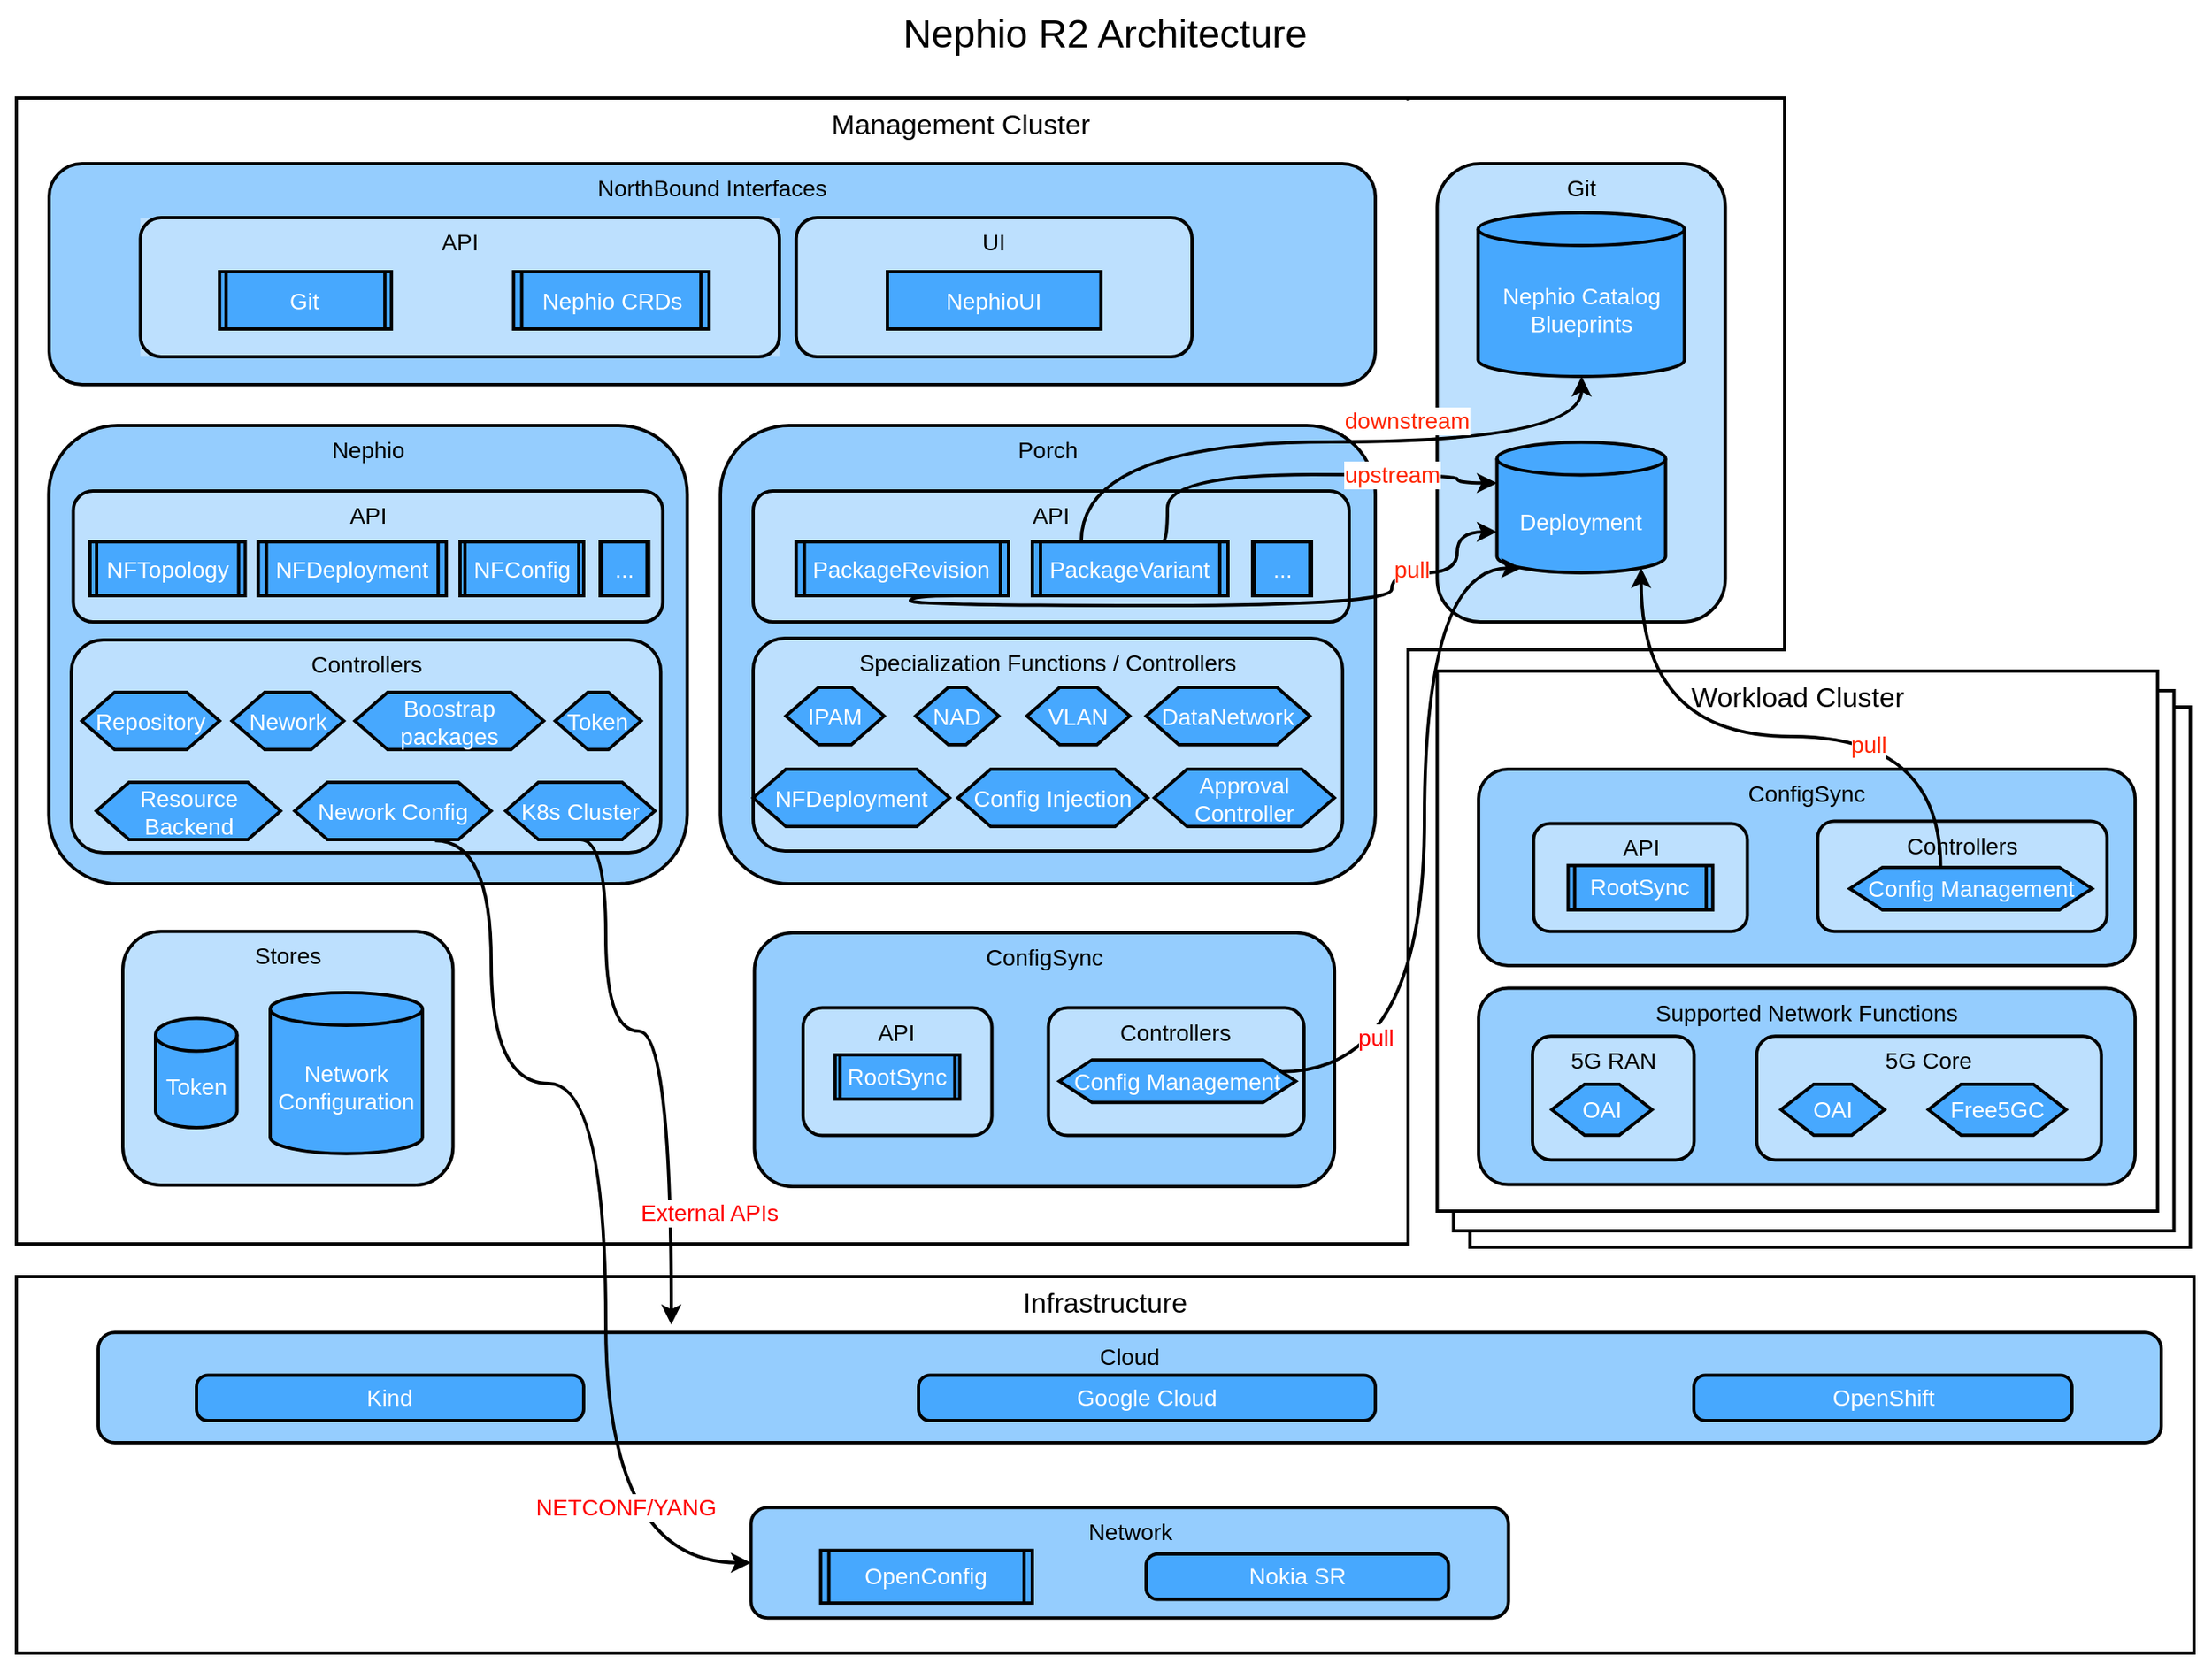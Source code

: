 <?xml version="1.0" encoding="UTF-8"?>
<mxfile version="24.0.2" type="google">
  <diagram id="4SWy4DmsZSgXHuNYDeOI" name="Page-2">
    <mxGraphModel dx="837" dy="2574" grid="1" gridSize="10" guides="1" tooltips="1" connect="1" arrows="1" fold="1" page="1" pageScale="1" pageWidth="850" pageHeight="1100" math="0" shadow="0">
      <root>
        <mxCell id="0" />
        <mxCell id="1" parent="0" />
        <mxCell id="fZ8i3pptjG2Sq1fiT9-H-45" value="Nephio R2 Architecture" style="rounded=0;whiteSpace=wrap;html=1;strokeColor=none;verticalAlign=top;fontSize=24;" vertex="1" parent="1">
          <mxGeometry x="1480" y="-160" width="1350" height="1020" as="geometry" />
        </mxCell>
        <mxCell id="ikFduDhqABoezxRObEiU-23" value="                                                                                                         Management Cluster" style="whiteSpace=wrap;strokeWidth=2;verticalAlign=top;container=0;fontSize=17;align=left;" vertex="1" parent="1">
          <mxGeometry x="1490" y="-100" width="850" height="700" as="geometry" />
        </mxCell>
        <mxCell id="fZ8i3pptjG2Sq1fiT9-H-24" value="" style="whiteSpace=wrap;strokeWidth=2;verticalAlign=top;container=0;fontSize=14;strokeColor=default;" vertex="1" parent="1">
          <mxGeometry x="2340" y="-100" width="230" height="337" as="geometry" />
        </mxCell>
        <mxCell id="G2KE_MFmtk7N9E9_YL-A-1" value="Git" style="whiteSpace=wrap;strokeWidth=2;verticalAlign=top;fillColor=#BDE0FE;container=0;fontSize=14;rounded=1;" vertex="1" parent="1">
          <mxGeometry x="2357.76" y="-60" width="176" height="280" as="geometry" />
        </mxCell>
        <mxCell id="ikFduDhqABoezxRObEiU-24" value="NorthBound Interfaces" style="whiteSpace=wrap;strokeWidth=2;verticalAlign=top;container=0;fillColor=#95cdfe;strokeColor=#000000;gradientColor=none;fontSize=14;rounded=1;" vertex="1" parent="1">
          <mxGeometry x="1510" y="-60" width="810" height="135" as="geometry" />
        </mxCell>
        <mxCell id="ikFduDhqABoezxRObEiU-28" value="UI" style="whiteSpace=wrap;strokeWidth=2;verticalAlign=top;fillColor=#bde0fe;container=0;fontSize=14;rounded=1;" vertex="1" parent="1">
          <mxGeometry x="1966.333" y="-27" width="241.69" height="85" as="geometry" />
        </mxCell>
        <mxCell id="ikFduDhqABoezxRObEiU-69" value="" style="group;fillColor=#bde0fe;container=0;fontSize=14;" vertex="1" connectable="0" parent="1">
          <mxGeometry x="1565.755" y="-27" width="390.271" height="85" as="geometry" />
        </mxCell>
        <mxCell id="xwraKBppNvXNFhD4eiCv-27" value="" style="group;movable=1;resizable=1;rotatable=1;deletable=1;editable=1;locked=0;connectable=1;fontSize=14;" vertex="1" connectable="0" parent="1">
          <mxGeometry x="2377.76" y="272" width="440" height="330" as="geometry" />
        </mxCell>
        <mxCell id="xwraKBppNvXNFhD4eiCv-28" value="" style="whiteSpace=wrap;strokeWidth=2;verticalAlign=top;container=0;movable=1;resizable=1;rotatable=1;deletable=1;editable=1;locked=0;connectable=1;fontSize=14;" vertex="1" parent="xwraKBppNvXNFhD4eiCv-27">
          <mxGeometry width="440" height="330" as="geometry" />
        </mxCell>
        <mxCell id="xwraKBppNvXNFhD4eiCv-14" value="" style="group;movable=1;resizable=1;rotatable=1;deletable=1;editable=1;locked=0;connectable=1;fontSize=14;" vertex="1" connectable="0" parent="1">
          <mxGeometry x="2367.76" y="262" width="440" height="330" as="geometry" />
        </mxCell>
        <mxCell id="xwraKBppNvXNFhD4eiCv-15" value="" style="whiteSpace=wrap;strokeWidth=2;verticalAlign=top;container=0;movable=1;resizable=1;rotatable=1;deletable=1;editable=1;locked=0;connectable=1;fontSize=14;" vertex="1" parent="xwraKBppNvXNFhD4eiCv-14">
          <mxGeometry width="440" height="330" as="geometry" />
        </mxCell>
        <mxCell id="fZ8i3pptjG2Sq1fiT9-H-1" value="Infrastructure" style="whiteSpace=wrap;strokeWidth=2;verticalAlign=top;container=0;fontSize=17;" vertex="1" parent="1">
          <mxGeometry x="1490" y="620" width="1330" height="230" as="geometry" />
        </mxCell>
        <mxCell id="xwraKBppNvXNFhD4eiCv-1" value="Workload Cluster" style="whiteSpace=wrap;strokeWidth=2;verticalAlign=top;container=0;movable=1;resizable=1;rotatable=1;deletable=1;editable=1;locked=0;connectable=1;fontSize=17;" vertex="1" parent="1">
          <mxGeometry x="2357.76" y="250" width="440" height="330" as="geometry" />
        </mxCell>
        <mxCell id="xwraKBppNvXNFhD4eiCv-2" value="ConfigSync" style="whiteSpace=wrap;strokeWidth=2;verticalAlign=top;movable=1;resizable=1;rotatable=1;deletable=1;editable=1;locked=0;connectable=1;fillColor=#95CDFE;container=0;fontSize=14;rounded=1;" vertex="1" parent="1">
          <mxGeometry x="2383.06" y="310" width="401" height="120" as="geometry" />
        </mxCell>
        <mxCell id="xwraKBppNvXNFhD4eiCv-7" value="Supported Network Functions" style="whiteSpace=wrap;strokeWidth=2;verticalAlign=top;movable=1;resizable=1;rotatable=1;deletable=1;editable=1;locked=0;connectable=1;fillColor=#95CDFE;container=0;fontSize=14;rounded=1;" vertex="1" parent="1">
          <mxGeometry x="2383.056" y="443.805" width="401" height="120" as="geometry" />
        </mxCell>
        <mxCell id="fZ8i3pptjG2Sq1fiT9-H-2" value="Cloud" style="whiteSpace=wrap;strokeWidth=2;verticalAlign=top;fillColor=#95CDFE;container=0;fontSize=14;rounded=1;" vertex="1" parent="1">
          <mxGeometry x="1540" y="654.1" width="1260" height="67.41" as="geometry" />
        </mxCell>
        <mxCell id="fZ8i3pptjG2Sq1fiT9-H-6" value="Network" style="whiteSpace=wrap;strokeWidth=2;verticalAlign=top;fillColor=#95CDFE;container=0;fontSize=14;rounded=1;" vertex="1" parent="1">
          <mxGeometry x="1938.682" y="761.172" width="462.634" height="67.414" as="geometry" />
        </mxCell>
        <mxCell id="xwraKBppNvXNFhD4eiCv-3" value="API" style="whiteSpace=wrap;strokeWidth=2;verticalAlign=top;movable=1;resizable=1;rotatable=1;deletable=1;editable=1;locked=0;connectable=1;fillColor=#bde0fe;container=0;fontSize=14;rounded=1;" vertex="1" parent="1">
          <mxGeometry x="2416.672" y="343.29" width="130.54" height="65.806" as="geometry" />
        </mxCell>
        <mxCell id="xwraKBppNvXNFhD4eiCv-5" value="Controllers" style="whiteSpace=wrap;strokeWidth=2;verticalAlign=top;movable=1;resizable=1;rotatable=1;deletable=1;editable=1;locked=0;connectable=1;fillColor=#bde0fe;container=0;fontSize=14;rounded=1;" vertex="1" parent="1">
          <mxGeometry x="2590.204" y="341.742" width="176.659" height="67.355" as="geometry" />
        </mxCell>
        <mxCell id="xwraKBppNvXNFhD4eiCv-8" value="5G RAN" style="whiteSpace=wrap;strokeWidth=2;verticalAlign=top;movable=1;resizable=1;rotatable=1;deletable=1;editable=1;locked=0;connectable=1;fillColor=#bde0fe;container=0;fontSize=14;rounded=1;" vertex="1" parent="1">
          <mxGeometry x="2415.963" y="473.138" width="98.719" height="75.556" as="geometry" />
        </mxCell>
        <mxCell id="xwraKBppNvXNFhD4eiCv-10" value="5G Core" style="whiteSpace=wrap;strokeWidth=2;verticalAlign=top;movable=1;resizable=1;rotatable=1;deletable=1;editable=1;locked=0;connectable=1;fillColor=#bde0fe;container=0;fontSize=14;rounded=1;" vertex="1" parent="1">
          <mxGeometry x="2552.945" y="473.138" width="210.448" height="75.556" as="geometry" />
        </mxCell>
        <mxCell id="ikFduDhqABoezxRObEiU-29" value="NephioUI" style="whiteSpace=wrap;strokeWidth=2;fillColor=#47A8FE;fontColor=#ffffff;fontSize=14;" vertex="1" parent="1">
          <mxGeometry x="2021.984" y="6" width="130.386" height="35" as="geometry" />
        </mxCell>
        <mxCell id="ikFduDhqABoezxRObEiU-25" value="API" style="whiteSpace=wrap;strokeWidth=2;verticalAlign=top;container=0;fillColor=#BDE0FE;fontSize=14;rounded=1;" vertex="1" parent="1">
          <mxGeometry x="1565.755" y="-27" width="390.271" height="85" as="geometry" />
        </mxCell>
        <mxCell id="ikFduDhqABoezxRObEiU-26" value="Git" style="strokeWidth=2;shape=process;whiteSpace=wrap;size=0.04;fillColor=#47A8FE;fontColor=#ffffff;fontSize=14;" vertex="1" parent="1">
          <mxGeometry x="1614.101" y="6" width="104.978" height="35" as="geometry" />
        </mxCell>
        <mxCell id="ikFduDhqABoezxRObEiU-27" value="Nephio CRDs" style="strokeWidth=2;shape=process;whiteSpace=wrap;size=0.04;fillColor=#47A8FE;fontColor=#ffffff;fontSize=14;" vertex="1" parent="1">
          <mxGeometry x="1793.669" y="6" width="119.427" height="35" as="geometry" />
        </mxCell>
        <mxCell id="xwraKBppNvXNFhD4eiCv-4" value="RootSync" style="strokeWidth=2;shape=process;whiteSpace=wrap;size=0.04;movable=1;resizable=1;rotatable=1;deletable=1;editable=1;locked=0;connectable=1;fontColor=#ffffff;fillColor=#47A8FE;fontSize=14;" vertex="1" parent="1">
          <mxGeometry x="2437.76" y="368.84" width="88.35" height="27.1" as="geometry" />
        </mxCell>
        <mxCell id="xwraKBppNvXNFhD4eiCv-6" value="Config Management" style="shape=hexagon;perimeter=hexagonPerimeter2;fixedSize=1;strokeWidth=2;whiteSpace=wrap;movable=1;resizable=1;rotatable=1;deletable=1;editable=1;locked=0;connectable=1;fontColor=#ffffff;fillColor=#47A8FE;fontSize=14;" vertex="1" parent="1">
          <mxGeometry x="2609.75" y="369.94" width="148.01" height="26" as="geometry" />
        </mxCell>
        <mxCell id="xwraKBppNvXNFhD4eiCv-11" value="OAI" style="shape=hexagon;perimeter=hexagonPerimeter2;fixedSize=1;strokeWidth=2;whiteSpace=wrap;movable=1;resizable=1;rotatable=1;deletable=1;editable=1;locked=0;connectable=1;fontColor=#ffffff;fillColor=#47A8FE;fontSize=14;" vertex="1" parent="1">
          <mxGeometry x="2567.76" y="502.47" width="63.24" height="31.11" as="geometry" />
        </mxCell>
        <mxCell id="xwraKBppNvXNFhD4eiCv-12" value="Free5GC" style="shape=hexagon;perimeter=hexagonPerimeter2;fixedSize=1;strokeWidth=2;whiteSpace=wrap;movable=1;resizable=1;rotatable=1;deletable=1;editable=1;locked=0;connectable=1;fontColor=#ffffff;fillColor=#47A8FE;fontSize=14;" vertex="1" parent="1">
          <mxGeometry x="2657.76" y="502.47" width="84.21" height="31.11" as="geometry" />
        </mxCell>
        <mxCell id="fZ8i3pptjG2Sq1fiT9-H-3" value="Kind" style="rounded=1;absoluteArcSize=1;arcSize=14;whiteSpace=wrap;strokeWidth=2;fontColor=#ffffff;fillColor=#47A8FE;fontSize=14;" vertex="1" parent="1">
          <mxGeometry x="1600.003" y="680.273" width="236.49" height="27.76" as="geometry" />
        </mxCell>
        <mxCell id="fZ8i3pptjG2Sq1fiT9-H-4" value="Google Cloud" style="rounded=1;absoluteArcSize=1;arcSize=14;whiteSpace=wrap;strokeWidth=2;fontColor=#ffffff;fillColor=#47A8FE;fontSize=14;" vertex="1" parent="1">
          <mxGeometry x="2040.993" y="680.273" width="279.01" height="27.76" as="geometry" />
        </mxCell>
        <mxCell id="fZ8i3pptjG2Sq1fiT9-H-5" value="OpenShift" style="rounded=1;absoluteArcSize=1;arcSize=14;whiteSpace=wrap;strokeWidth=2;fontColor=#ffffff;fillColor=#47A8FE;fontSize=14;" vertex="1" parent="1">
          <mxGeometry x="2514.54" y="680.27" width="230.92" height="27.76" as="geometry" />
        </mxCell>
        <mxCell id="fZ8i3pptjG2Sq1fiT9-H-7" value="Nokia SR" style="rounded=1;absoluteArcSize=1;arcSize=14;whiteSpace=wrap;strokeWidth=2;fontColor=#ffffff;fillColor=#47A8FE;fontSize=14;" vertex="1" parent="1">
          <mxGeometry x="2179.99" y="789.52" width="184.71" height="27.76" as="geometry" />
        </mxCell>
        <mxCell id="G2KE_MFmtk7N9E9_YL-A-2" value="Nephio Catalog &#xa;Blueprints" style="shape=cylinder3;boundedLbl=1;backgroundOutline=1;size=10;strokeWidth=2;whiteSpace=wrap;fillColor=#47A8FE;fontColor=#ffffff;fontSize=14;" vertex="1" parent="1">
          <mxGeometry x="2382.76" y="-30" width="126" height="100" as="geometry" />
        </mxCell>
        <mxCell id="G2KE_MFmtk7N9E9_YL-A-3" value="Deployment" style="shape=cylinder3;boundedLbl=1;backgroundOutline=1;size=10;strokeWidth=2;whiteSpace=wrap;fillColor=#47A8FE;fontColor=#ffffff;fontSize=14;" vertex="1" parent="1">
          <mxGeometry x="2394.26" y="110.253" width="103" height="79.711" as="geometry" />
        </mxCell>
        <mxCell id="fZ8i3pptjG2Sq1fiT9-H-17" value="OpenConfig" style="strokeWidth=2;shape=process;whiteSpace=wrap;size=0.04;fontColor=#ffffff;fillColor=#47A8FE;fontSize=14;" vertex="1" parent="1">
          <mxGeometry x="1981.25" y="787.34" width="129.24" height="32.12" as="geometry" />
        </mxCell>
        <mxCell id="xwraKBppNvXNFhD4eiCv-9" value="OAI" style="shape=hexagon;perimeter=hexagonPerimeter2;fixedSize=1;strokeWidth=2;whiteSpace=wrap;movable=1;resizable=1;rotatable=1;deletable=1;editable=1;locked=0;connectable=1;fontColor=#ffffff;fillColor=#47A8FE;fontSize=14;" vertex="1" parent="1">
          <mxGeometry x="2427.76" y="502.47" width="61.26" height="31.11" as="geometry" />
        </mxCell>
        <mxCell id="ikFduDhqABoezxRObEiU-39" value="Nephio" style="whiteSpace=wrap;strokeWidth=2;verticalAlign=top;container=0;fillColor=#95CDFE;fontSize=14;rounded=1;" vertex="1" parent="1">
          <mxGeometry x="1509.76" y="100" width="390" height="280" as="geometry" />
        </mxCell>
        <mxCell id="ikFduDhqABoezxRObEiU-40" value="API" style="whiteSpace=wrap;strokeWidth=2;verticalAlign=top;fillColor=#bde0fe;container=0;fontSize=14;rounded=1;" vertex="1" parent="1">
          <mxGeometry x="1524.76" y="140" width="360" height="80" as="geometry" />
        </mxCell>
        <mxCell id="ikFduDhqABoezxRObEiU-45" value="Controllers" style="whiteSpace=wrap;strokeWidth=2;verticalAlign=top;container=0;fillColor=#bde0fe;fontSize=14;rounded=1;" vertex="1" parent="1">
          <mxGeometry x="1523.57" y="231" width="360" height="130" as="geometry" />
        </mxCell>
        <mxCell id="ikFduDhqABoezxRObEiU-46" value="K8s Cluster" style="shape=hexagon;perimeter=hexagonPerimeter2;fixedSize=1;strokeWidth=2;whiteSpace=wrap;fillColor=#47A8FE;fontColor=#ffffff;fontSize=14;" vertex="1" parent="1">
          <mxGeometry x="1788.84" y="318" width="91.16" height="35" as="geometry" />
        </mxCell>
        <mxCell id="ikFduDhqABoezxRObEiU-47" value="Nework" style="shape=hexagon;perimeter=hexagonPerimeter2;fixedSize=1;strokeWidth=2;whiteSpace=wrap;fillColor=#47A8FE;fontColor=#ffffff;fontSize=14;" vertex="1" parent="1">
          <mxGeometry x="1621.7" y="263" width="68.3" height="35" as="geometry" />
        </mxCell>
        <mxCell id="ikFduDhqABoezxRObEiU-48" value="Nework Config" style="shape=hexagon;perimeter=hexagonPerimeter2;fixedSize=1;strokeWidth=2;whiteSpace=wrap;fillColor=#47A8FE;fontColor=#ffffff;fontSize=14;" vertex="1" parent="1">
          <mxGeometry x="1660" y="318" width="120" height="35" as="geometry" />
        </mxCell>
        <mxCell id="ikFduDhqABoezxRObEiU-49" value="Resource Backend" style="shape=hexagon;perimeter=hexagonPerimeter2;fixedSize=1;strokeWidth=2;whiteSpace=wrap;fillColor=#47A8FE;fontColor=#ffffff;fontSize=14;" vertex="1" parent="1">
          <mxGeometry x="1538.817" y="318" width="112.576" height="35" as="geometry" />
        </mxCell>
        <mxCell id="ikFduDhqABoezxRObEiU-50" value="Token" style="shape=hexagon;perimeter=hexagonPerimeter2;fixedSize=1;strokeWidth=2;whiteSpace=wrap;fillColor=#47A8FE;fontColor=#ffffff;fontSize=14;" vertex="1" parent="1">
          <mxGeometry x="1819.084" y="263" width="52.489" height="35" as="geometry" />
        </mxCell>
        <mxCell id="ikFduDhqABoezxRObEiU-51" value="Boostrap packages" style="shape=hexagon;perimeter=hexagonPerimeter2;fixedSize=1;strokeWidth=2;whiteSpace=wrap;fillColor=#47A8FE;fontColor=#ffffff;fontSize=14;" vertex="1" parent="1">
          <mxGeometry x="1696.762" y="263" width="115.338" height="35" as="geometry" />
        </mxCell>
        <mxCell id="ikFduDhqABoezxRObEiU-52" value="Repository" style="shape=hexagon;perimeter=hexagonPerimeter2;fixedSize=1;strokeWidth=2;whiteSpace=wrap;fillColor=#47A8FE;fontColor=#ffffff;fontSize=14;" vertex="1" parent="1">
          <mxGeometry x="1530" y="263" width="84.1" height="35" as="geometry" />
        </mxCell>
        <mxCell id="ikFduDhqABoezxRObEiU-41" value="NFTopology" style="strokeWidth=2;shape=process;whiteSpace=wrap;size=0.04;fontColor=#ffffff;fillColor=#47A8FE;fontSize=14;" vertex="1" parent="1">
          <mxGeometry x="1535" y="171.06" width="94.76" height="32.94" as="geometry" />
        </mxCell>
        <mxCell id="ikFduDhqABoezxRObEiU-42" value="NFDeployment" style="strokeWidth=2;shape=process;whiteSpace=wrap;size=0.04;fontColor=#ffffff;fillColor=#47A8FE;fontSize=14;" vertex="1" parent="1">
          <mxGeometry x="1637.76" y="171.06" width="114.85" height="32.94" as="geometry" />
        </mxCell>
        <mxCell id="ikFduDhqABoezxRObEiU-43" value="NFConfig" style="strokeWidth=2;shape=process;whiteSpace=wrap;size=0.04;fontColor=#ffffff;fillColor=#47A8FE;fontSize=14;" vertex="1" parent="1">
          <mxGeometry x="1760.98" y="171.06" width="75.51" height="32.94" as="geometry" />
        </mxCell>
        <mxCell id="ikFduDhqABoezxRObEiU-44" value="..." style="strokeWidth=2;shape=process;whiteSpace=wrap;size=0.04;fontColor=#ffffff;fillColor=#47A8FE;fontSize=14;" vertex="1" parent="1">
          <mxGeometry x="1846.548" y="171.059" width="29.661" height="32.941" as="geometry" />
        </mxCell>
        <mxCell id="fZ8i3pptjG2Sq1fiT9-H-25" value="" style="endArrow=none;html=1;rounded=0;exitX=1;exitY=0.48;exitDx=0;exitDy=0;exitPerimeter=0;strokeColor=#FFFFFF;strokeWidth=5;entryX=0;entryY=0.004;entryDx=0;entryDy=0;entryPerimeter=0;" edge="1" parent="1" source="ikFduDhqABoezxRObEiU-23" target="fZ8i3pptjG2Sq1fiT9-H-24">
          <mxGeometry width="50" height="50" relative="1" as="geometry">
            <mxPoint x="2090" y="480" as="sourcePoint" />
            <mxPoint x="2340" y="-90" as="targetPoint" />
          </mxGeometry>
        </mxCell>
        <mxCell id="fZ8i3pptjG2Sq1fiT9-H-39" value="" style="group" vertex="1" connectable="0" parent="1">
          <mxGeometry x="1940.764" y="410" width="354.302" height="155" as="geometry" />
        </mxCell>
        <mxCell id="ikFduDhqABoezxRObEiU-33" value="ConfigSync" style="whiteSpace=wrap;strokeWidth=2;verticalAlign=top;fillColor=#95CDFE;container=0;fontSize=14;rounded=1;" vertex="1" parent="fZ8i3pptjG2Sq1fiT9-H-39">
          <mxGeometry width="354.302" height="155" as="geometry" />
        </mxCell>
        <mxCell id="ikFduDhqABoezxRObEiU-34" value="API" style="whiteSpace=wrap;strokeWidth=2;verticalAlign=top;fillColor=#bde0fe;container=0;fontSize=14;rounded=1;" vertex="1" parent="fZ8i3pptjG2Sq1fiT9-H-39">
          <mxGeometry x="29.698" y="45.75" width="115.338" height="78" as="geometry" />
        </mxCell>
        <mxCell id="ikFduDhqABoezxRObEiU-36" value="Controllers" style="whiteSpace=wrap;strokeWidth=2;verticalAlign=top;fillColor=#bde0fe;container=0;fontSize=14;rounded=1;" vertex="1" parent="fZ8i3pptjG2Sq1fiT9-H-39">
          <mxGeometry x="179.568" y="45.75" width="156.086" height="78" as="geometry" />
        </mxCell>
        <mxCell id="ikFduDhqABoezxRObEiU-35" value="RootSync" style="strokeWidth=2;shape=process;whiteSpace=wrap;size=0.04;fontColor=#ffffff;fillColor=#47A8FE;fontSize=14;" vertex="1" parent="fZ8i3pptjG2Sq1fiT9-H-39">
          <mxGeometry x="49.3" y="74.52" width="76.13" height="27.1" as="geometry" />
        </mxCell>
        <mxCell id="ikFduDhqABoezxRObEiU-37" value="Config Management" style="shape=hexagon;perimeter=hexagonPerimeter2;fixedSize=1;strokeWidth=2;whiteSpace=wrap;fontColor=#ffffff;fillColor=#47A8FE;fontSize=14;" vertex="1" parent="fZ8i3pptjG2Sq1fiT9-H-39">
          <mxGeometry x="186.236" y="77.58" width="144.4" height="26" as="geometry" />
        </mxCell>
        <mxCell id="fZ8i3pptjG2Sq1fiT9-H-9" style="edgeStyle=orthogonalEdgeStyle;rounded=0;orthogonalLoop=1;jettySize=auto;html=1;exitX=0.5;exitY=1;exitDx=0;exitDy=0;curved=1;strokeWidth=2;entryX=0.277;entryY=-0.069;entryDx=0;entryDy=0;entryPerimeter=0;fontSize=14;" edge="1" parent="1" source="ikFduDhqABoezxRObEiU-46" target="fZ8i3pptjG2Sq1fiT9-H-2">
          <mxGeometry relative="1" as="geometry">
            <Array as="points">
              <mxPoint x="1850" y="353" />
              <mxPoint x="1850" y="470" />
              <mxPoint x="1890" y="470" />
              <mxPoint x="1890" y="649" />
            </Array>
          </mxGeometry>
        </mxCell>
        <mxCell id="fZ8i3pptjG2Sq1fiT9-H-15" value="External APIs" style="edgeLabel;html=1;align=center;verticalAlign=middle;resizable=0;points=[];labelBackgroundColor=default;fontColor=#FF0000;fontSize=14;" vertex="1" connectable="0" parent="fZ8i3pptjG2Sq1fiT9-H-9">
          <mxGeometry x="-0.02" y="2" relative="1" as="geometry">
            <mxPoint x="21" y="110" as="offset" />
          </mxGeometry>
        </mxCell>
        <mxCell id="fZ8i3pptjG2Sq1fiT9-H-12" style="edgeStyle=orthogonalEdgeStyle;rounded=0;orthogonalLoop=1;jettySize=auto;html=1;curved=1;strokeWidth=2;exitX=0.714;exitY=1.018;exitDx=0;exitDy=0;exitPerimeter=0;entryX=0;entryY=0.5;entryDx=0;entryDy=0;fontSize=14;" edge="1" parent="1" source="ikFduDhqABoezxRObEiU-48" target="fZ8i3pptjG2Sq1fiT9-H-6">
          <mxGeometry relative="1" as="geometry">
            <mxPoint x="1745.707" y="345" as="sourcePoint" />
            <mxPoint x="1880" y="787" as="targetPoint" />
            <Array as="points">
              <mxPoint x="1780" y="354" />
              <mxPoint x="1780" y="502" />
              <mxPoint x="1850" y="502" />
              <mxPoint x="1850" y="795" />
            </Array>
          </mxGeometry>
        </mxCell>
        <mxCell id="fZ8i3pptjG2Sq1fiT9-H-14" value="NETCONF/YANG" style="edgeLabel;html=1;align=center;verticalAlign=middle;resizable=0;points=[];labelBackgroundColor=default;fontColor=#FF0000;fontSize=14;" vertex="1" connectable="0" parent="fZ8i3pptjG2Sq1fiT9-H-12">
          <mxGeometry x="-0.309" y="2" relative="1" as="geometry">
            <mxPoint x="45" y="261" as="offset" />
          </mxGeometry>
        </mxCell>
        <mxCell id="ikFduDhqABoezxRObEiU-54" value="Porch" style="whiteSpace=wrap;strokeWidth=2;verticalAlign=top;container=0;fillColor=#95CDFE;fontSize=14;rounded=1;" vertex="1" parent="1">
          <mxGeometry x="1920.003" y="100" width="400" height="280" as="geometry" />
        </mxCell>
        <mxCell id="ikFduDhqABoezxRObEiU-55" value="API" style="whiteSpace=wrap;strokeWidth=2;verticalAlign=top;fillColor=#bde0fe;container=0;fontSize=14;rounded=1;" vertex="1" parent="1">
          <mxGeometry x="1940.003" y="140" width="364" height="80" as="geometry" />
        </mxCell>
        <mxCell id="ikFduDhqABoezxRObEiU-59" value="Specialization Functions / Controllers" style="whiteSpace=wrap;strokeWidth=2;verticalAlign=top;container=0;fillColor=#bde0fe;fontSize=14;rounded=1;glass=0;shadow=0;textShadow=0;" vertex="1" parent="1">
          <mxGeometry x="1940.003" y="230" width="360" height="130" as="geometry" />
        </mxCell>
        <mxCell id="ikFduDhqABoezxRObEiU-60" value="IPAM" style="shape=hexagon;perimeter=hexagonPerimeter2;fixedSize=1;strokeWidth=2;whiteSpace=wrap;fillColor=#47A8FE;fontColor=#ffffff;fontSize=14;" vertex="1" parent="1">
          <mxGeometry x="1959.993" y="260" width="60.01" height="35" as="geometry" />
        </mxCell>
        <mxCell id="ikFduDhqABoezxRObEiU-61" value="NAD" style="shape=hexagon;perimeter=hexagonPerimeter2;fixedSize=1;strokeWidth=2;whiteSpace=wrap;fillColor=#47A8FE;fontColor=#ffffff;fontSize=14;" vertex="1" parent="1">
          <mxGeometry x="2039.183" y="260" width="50.82" height="35" as="geometry" />
        </mxCell>
        <mxCell id="ikFduDhqABoezxRObEiU-62" value="VLAN" style="shape=hexagon;perimeter=hexagonPerimeter2;fixedSize=1;strokeWidth=2;whiteSpace=wrap;fillColor=#47A8FE;fontColor=#ffffff;fontSize=14;" vertex="1" parent="1">
          <mxGeometry x="2107.203" y="260" width="62.8" height="35" as="geometry" />
        </mxCell>
        <mxCell id="ikFduDhqABoezxRObEiU-63" value="DataNetwork" style="shape=hexagon;perimeter=hexagonPerimeter2;fixedSize=1;strokeWidth=2;whiteSpace=wrap;fillColor=#47A8FE;fontColor=#ffffff;fontSize=14;" vertex="1" parent="1">
          <mxGeometry x="2179.993" y="260" width="100.01" height="35" as="geometry" />
        </mxCell>
        <mxCell id="ikFduDhqABoezxRObEiU-64" value="NFDeployment" style="shape=hexagon;perimeter=hexagonPerimeter2;fixedSize=1;strokeWidth=2;whiteSpace=wrap;fillColor=#47A8FE;fontColor=#ffffff;fontSize=14;" vertex="1" parent="1">
          <mxGeometry x="1940.003" y="310" width="120" height="35" as="geometry" />
        </mxCell>
        <mxCell id="ikFduDhqABoezxRObEiU-65" value="Config Injection" style="shape=hexagon;perimeter=hexagonPerimeter2;fixedSize=1;strokeWidth=2;whiteSpace=wrap;fillColor=#47A8FE;fontColor=#ffffff;fontSize=14;" vertex="1" parent="1">
          <mxGeometry x="2065.033" y="310" width="115.97" height="35" as="geometry" />
        </mxCell>
        <mxCell id="ikFduDhqABoezxRObEiU-66" value="Approval Controller" style="shape=hexagon;perimeter=hexagonPerimeter2;fixedSize=1;strokeWidth=2;whiteSpace=wrap;fillColor=#47A8FE;fontColor=#ffffff;fontSize=14;" vertex="1" parent="1">
          <mxGeometry x="2185.003" y="310" width="110" height="35" as="geometry" />
        </mxCell>
        <mxCell id="ikFduDhqABoezxRObEiU-56" value="PackageRevision" style="strokeWidth=2;shape=process;whiteSpace=wrap;size=0.04;fillColor=#47A8FE;fontColor=#ffffff;fontSize=14;" vertex="1" parent="1">
          <mxGeometry x="1966.293" y="171.06" width="129.71" height="32.94" as="geometry" />
        </mxCell>
        <mxCell id="ikFduDhqABoezxRObEiU-57" value="PackageVariant" style="strokeWidth=2;shape=process;whiteSpace=wrap;size=0.04;fillColor=#47A8FE;fontColor=#ffffff;fontSize=14;" vertex="1" parent="1">
          <mxGeometry x="2110.493" y="171.06" width="119.51" height="32.94" as="geometry" />
        </mxCell>
        <mxCell id="ikFduDhqABoezxRObEiU-58" value="..." style="strokeWidth=2;shape=process;whiteSpace=wrap;size=0.04;fillColor=#47A8FE;fontColor=#ffffff;fontSize=14;" vertex="1" parent="1">
          <mxGeometry x="2245.052" y="171.059" width="35.93" height="32.941" as="geometry" />
        </mxCell>
        <mxCell id="G2KE_MFmtk7N9E9_YL-A-7" style="edgeStyle=orthogonalEdgeStyle;rounded=0;orthogonalLoop=1;jettySize=auto;html=1;entryX=0;entryY=0;entryDx=0;entryDy=24.928;entryPerimeter=0;elbow=vertical;curved=1;strokeWidth=2;fontSize=14;" edge="1" parent="1" target="G2KE_MFmtk7N9E9_YL-A-3">
          <mxGeometry relative="1" as="geometry">
            <mxPoint x="2190" y="171" as="sourcePoint" />
            <Array as="points">
              <mxPoint x="2193" y="171" />
              <mxPoint x="2193" y="130" />
              <mxPoint x="2370" y="130" />
              <mxPoint x="2370" y="135" />
            </Array>
          </mxGeometry>
        </mxCell>
        <mxCell id="G2KE_MFmtk7N9E9_YL-A-8" value="upstream" style="edgeLabel;html=1;align=center;verticalAlign=middle;resizable=0;points=[];fontColor=#ff2600;fontSize=14;" vertex="1" connectable="0" parent="G2KE_MFmtk7N9E9_YL-A-7">
          <mxGeometry x="0.204" relative="1" as="geometry">
            <mxPoint x="30" as="offset" />
          </mxGeometry>
        </mxCell>
        <mxCell id="G2KE_MFmtk7N9E9_YL-A-9" style="edgeStyle=orthogonalEdgeStyle;rounded=0;orthogonalLoop=1;jettySize=auto;html=1;elbow=vertical;curved=1;exitX=0.25;exitY=0;exitDx=0;exitDy=0;strokeWidth=2;fontSize=14;" edge="1" parent="1" source="ikFduDhqABoezxRObEiU-57" target="G2KE_MFmtk7N9E9_YL-A-2">
          <mxGeometry relative="1" as="geometry">
            <Array as="points">
              <mxPoint x="2140" y="110" />
              <mxPoint x="2446" y="110" />
            </Array>
          </mxGeometry>
        </mxCell>
        <mxCell id="G2KE_MFmtk7N9E9_YL-A-10" value="downstream" style="edgeLabel;html=1;align=center;verticalAlign=middle;resizable=0;points=[];fontColor=#ff2600;fontSize=14;" vertex="1" connectable="0" parent="G2KE_MFmtk7N9E9_YL-A-9">
          <mxGeometry x="0.429" y="-2" relative="1" as="geometry">
            <mxPoint x="-31" y="-15" as="offset" />
          </mxGeometry>
        </mxCell>
        <mxCell id="G2KE_MFmtk7N9E9_YL-A-11" style="edgeStyle=orthogonalEdgeStyle;rounded=0;orthogonalLoop=1;jettySize=auto;html=1;exitX=0.75;exitY=1;exitDx=0;exitDy=0;elbow=vertical;curved=1;entryX=0;entryY=0;entryDx=0;entryDy=54.783;entryPerimeter=0;strokeWidth=2;fontSize=14;" edge="1" parent="1" source="ikFduDhqABoezxRObEiU-56" target="G2KE_MFmtk7N9E9_YL-A-3">
          <mxGeometry relative="1" as="geometry">
            <mxPoint x="2390" y="190" as="targetPoint" />
            <Array as="points">
              <mxPoint x="2036" y="204" />
              <mxPoint x="2036" y="210" />
              <mxPoint x="2330" y="210" />
              <mxPoint x="2330" y="190" />
              <mxPoint x="2370" y="190" />
              <mxPoint x="2370" y="165" />
            </Array>
          </mxGeometry>
        </mxCell>
        <mxCell id="G2KE_MFmtk7N9E9_YL-A-12" value="pull" style="edgeLabel;html=1;align=center;verticalAlign=middle;resizable=0;points=[];fontColor=#ff2600;fontSize=14;" vertex="1" connectable="0" parent="G2KE_MFmtk7N9E9_YL-A-11">
          <mxGeometry x="0.617" y="1" relative="1" as="geometry">
            <mxPoint x="6" y="-1" as="offset" />
          </mxGeometry>
        </mxCell>
        <mxCell id="ikFduDhqABoezxRObEiU-30" value="Stores" style="whiteSpace=wrap;strokeWidth=2;verticalAlign=top;fillColor=#BDE0FE;container=0;fontSize=14;rounded=1;" vertex="1" parent="1">
          <mxGeometry x="1555.012" y="409.1" width="201.669" height="155" as="geometry" />
        </mxCell>
        <mxCell id="ikFduDhqABoezxRObEiU-31" value="Token" style="shape=cylinder3;boundedLbl=1;backgroundOutline=1;size=10;strokeWidth=2;whiteSpace=wrap;fontColor=#ffffff;fillColor=#47A8FE;fontSize=14;" vertex="1" parent="1">
          <mxGeometry x="1575.012" y="462.28" width="49.76" height="66.75" as="geometry" />
        </mxCell>
        <mxCell id="ikFduDhqABoezxRObEiU-32" value="Network &#xa;Configuration" style="shape=cylinder3;boundedLbl=1;backgroundOutline=1;size=10;strokeWidth=2;whiteSpace=wrap;fontColor=#ffffff;fillColor=#47A8FE;fontSize=14;" vertex="1" parent="1">
          <mxGeometry x="1645.012" y="446.44" width="93.02" height="98.43" as="geometry" />
        </mxCell>
        <mxCell id="fZ8i3pptjG2Sq1fiT9-H-40" style="edgeStyle=orthogonalEdgeStyle;rounded=0;orthogonalLoop=1;jettySize=auto;html=1;exitX=1;exitY=0.25;exitDx=0;exitDy=0;entryX=0.145;entryY=1;entryDx=0;entryDy=-2.9;entryPerimeter=0;curved=1;strokeWidth=2;" edge="1" parent="1" source="ikFduDhqABoezxRObEiU-37" target="G2KE_MFmtk7N9E9_YL-A-3">
          <mxGeometry relative="1" as="geometry">
            <Array as="points">
              <mxPoint x="2350" y="495" />
              <mxPoint x="2350" y="187" />
            </Array>
          </mxGeometry>
        </mxCell>
        <mxCell id="fZ8i3pptjG2Sq1fiT9-H-43" value="&lt;font style=&quot;font-size: 14px;&quot; color=&quot;#ff0000&quot;&gt;pull&lt;/font&gt;" style="edgeLabel;html=1;align=center;verticalAlign=middle;resizable=0;points=[];" vertex="1" connectable="0" parent="fZ8i3pptjG2Sq1fiT9-H-40">
          <mxGeometry x="0.532" y="-11" relative="1" as="geometry">
            <mxPoint x="-41" y="239" as="offset" />
          </mxGeometry>
        </mxCell>
        <mxCell id="fZ8i3pptjG2Sq1fiT9-H-41" style="edgeStyle=orthogonalEdgeStyle;rounded=0;orthogonalLoop=1;jettySize=auto;html=1;exitX=0.375;exitY=0;exitDx=0;exitDy=0;entryX=0.855;entryY=1;entryDx=0;entryDy=-2.9;entryPerimeter=0;curved=1;strokeWidth=2;" edge="1" parent="1" source="xwraKBppNvXNFhD4eiCv-6" target="G2KE_MFmtk7N9E9_YL-A-3">
          <mxGeometry relative="1" as="geometry">
            <Array as="points">
              <mxPoint x="2665" y="290" />
              <mxPoint x="2482" y="290" />
            </Array>
          </mxGeometry>
        </mxCell>
        <mxCell id="fZ8i3pptjG2Sq1fiT9-H-44" value="&lt;font style=&quot;font-size: 14px;&quot; color=&quot;#ff2600&quot;&gt;pull&lt;/font&gt;" style="edgeLabel;html=1;align=center;verticalAlign=middle;resizable=0;points=[];" vertex="1" connectable="0" parent="fZ8i3pptjG2Sq1fiT9-H-41">
          <mxGeometry x="0.684" y="-14" relative="1" as="geometry">
            <mxPoint x="124" y="50" as="offset" />
          </mxGeometry>
        </mxCell>
      </root>
    </mxGraphModel>
  </diagram>
</mxfile>
